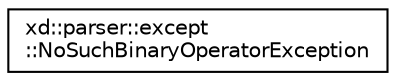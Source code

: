 digraph "Graphical Class Hierarchy"
{
  edge [fontname="Helvetica",fontsize="10",labelfontname="Helvetica",labelfontsize="10"];
  node [fontname="Helvetica",fontsize="10",shape=record];
  rankdir="LR";
  Node0 [label="xd::parser::except\l::NoSuchBinaryOperatorException",height=0.2,width=0.4,color="black", fillcolor="white", style="filled",URL="$classxd_1_1parser_1_1except_1_1_no_such_binary_operator_exception.html"];
}
